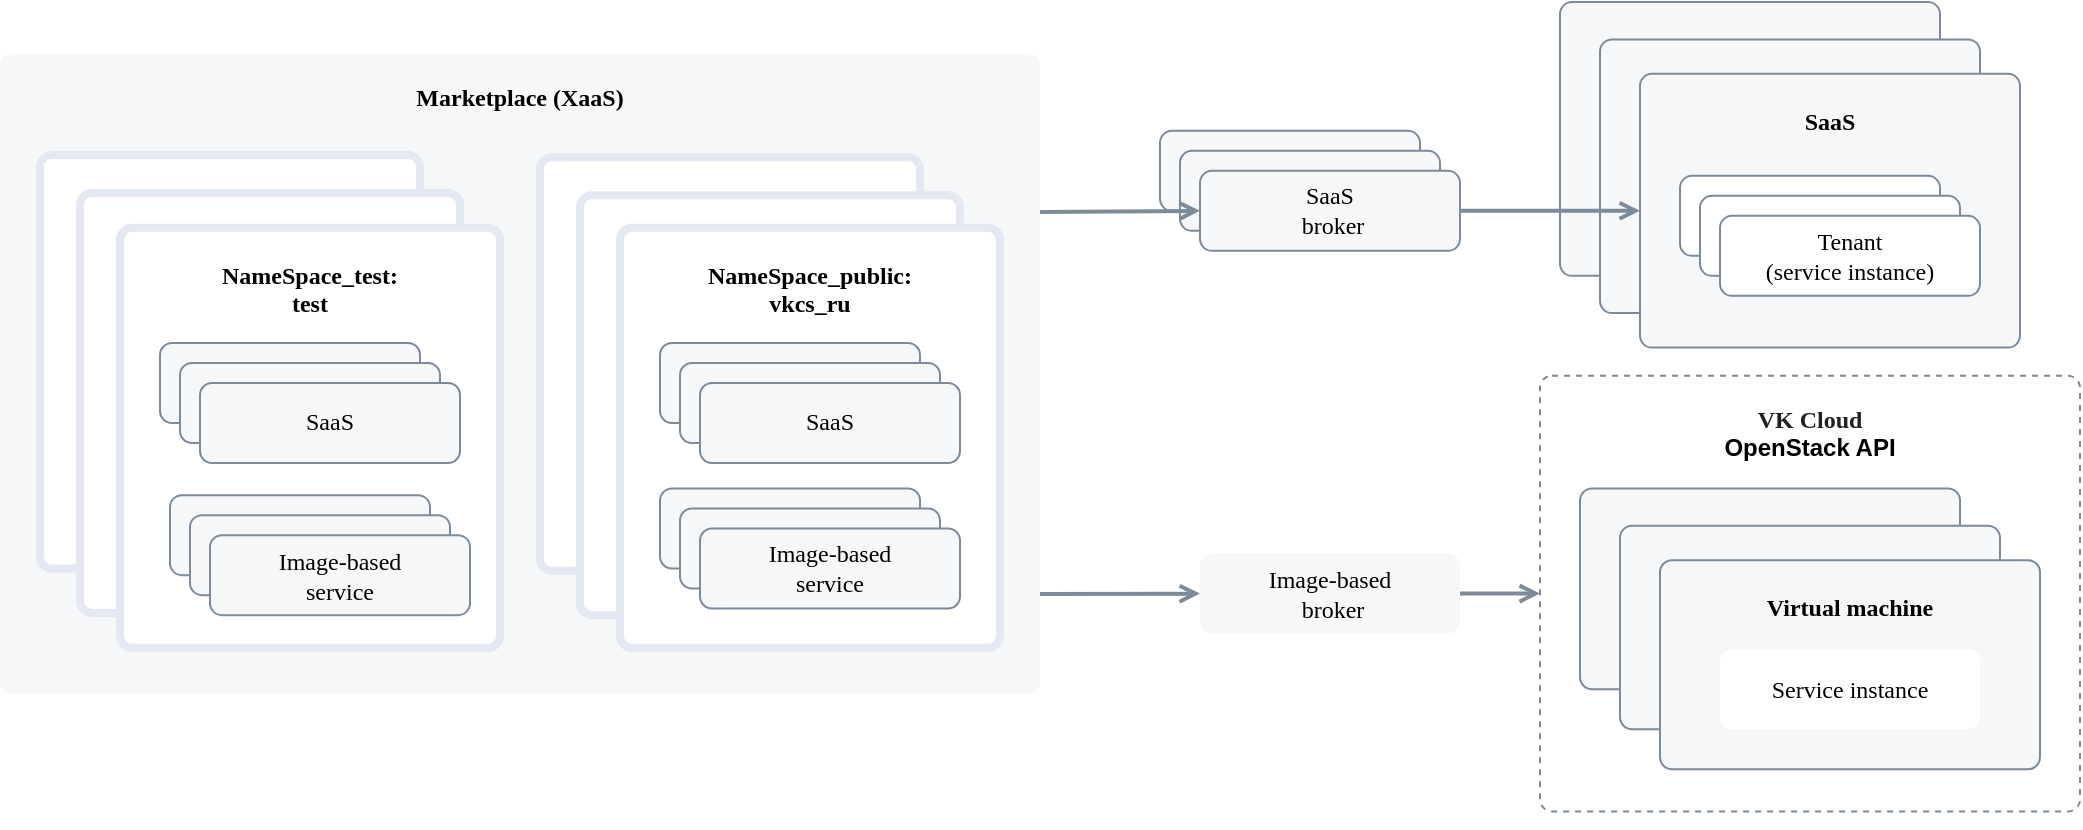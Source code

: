 <mxfile version="20.8.16" type="device"><diagram name="Page-1" id="weN6N_JddcUOKvEEjhio"><mxGraphModel dx="1863" dy="614" grid="1" gridSize="10" guides="1" tooltips="1" connect="1" arrows="1" fold="1" page="1" pageScale="1" pageWidth="827" pageHeight="1169" math="0" shadow="0"><root><mxCell id="0"/><mxCell id="1" parent="0"/><mxCell id="MGu1ScIIGh_p9XkJpd4j-3" value="Marketplace (XaaS)" style="rounded=1;whiteSpace=wrap;html=1;fontFamily=VK Sans Display;strokeColor=none;arcSize=12;fillColor=#F6F7F9;spacing=10;verticalAlign=top;spacingTop=0;spacingLeft=0;spacingBottom=0;fontStyle=1;arcSize=12;absoluteArcSize=1;" parent="1" vertex="1"><mxGeometry x="-120" y="50" width="520" height="320" as="geometry"/></mxCell><mxCell id="jSnHudsnJbq_M2-6_91R-19" value="" style="rounded=1;whiteSpace=wrap;html=1;fontFamily=VK Sans Display;strokeColor=#E3E8F2;arcSize=12;fillColor=#FFF;spacing=12;verticalAlign=top;spacingTop=0;strokeWidth=4;spacingLeft=0;spacingBottom=0;fontStyle=1;absoluteArcSize=1;" parent="1" vertex="1"><mxGeometry x="150" y="101.64" width="190" height="206.74" as="geometry"/></mxCell><mxCell id="jSnHudsnJbq_M2-6_91R-20" value="" style="rounded=1;whiteSpace=wrap;html=1;fontFamily=VK Sans Display;strokeColor=#E3E8F2;arcSize=12;fillColor=#FFF;spacing=12;verticalAlign=top;spacingTop=0;strokeWidth=4;spacingLeft=0;spacingBottom=0;fontStyle=1;absoluteArcSize=1;" parent="1" vertex="1"><mxGeometry x="170" y="120.57" width="190" height="210" as="geometry"/></mxCell><mxCell id="jSnHudsnJbq_M2-6_91R-9" value="" style="rounded=1;whiteSpace=wrap;html=1;fontFamily=VK Sans Display;strokeColor=#E3E8F2;arcSize=12;fillColor=#FFF;spacing=12;verticalAlign=top;spacingTop=0;strokeWidth=4;spacingLeft=0;spacingBottom=0;fontStyle=1;absoluteArcSize=1;" parent="1" vertex="1"><mxGeometry x="-100" y="100.54" width="190" height="206.74" as="geometry"/></mxCell><mxCell id="5gxf03-bFKtQioLLqrF9-21" value="VK Cloud&lt;br style=&quot;border-color: var(--border-color); color: rgb(0, 0, 0); font-family: Helvetica;&quot;&gt;&lt;span style=&quot;color: rgb(0, 0, 0); font-family: Helvetica;&quot;&gt;OpenStack API&lt;/span&gt;" style="rounded=1;whiteSpace=wrap;html=1;strokeColor=#7C8A9A;strokeWidth=1;fontColor=#212121;fillColor=none;dashed=1;fontFamily=VK Sans Display;verticalAlign=top;spacing=10;fontStyle=1;arcSize=12;absoluteArcSize=1;" parent="1" vertex="1"><mxGeometry x="650" y="210.9" width="270" height="217.82" as="geometry"/></mxCell><mxCell id="MGu1ScIIGh_p9XkJpd4j-54" value="" style="rounded=1;whiteSpace=wrap;html=1;fontFamily=VK Sans Display;strokeColor=#7C8A9A;arcsize=12;fillColor=#F6F7F9;spacing=0;spacingTop=12;spacingBottom=12;arcSize=12;absoluteArcSize=1;strokeWidth=1;verticalAlign=top;fontStyle=1" parent="1" vertex="1"><mxGeometry x="660" y="24.06" width="190" height="136.87" as="geometry"/></mxCell><mxCell id="MGu1ScIIGh_p9XkJpd4j-53" value="" style="rounded=1;whiteSpace=wrap;html=1;fontFamily=VK Sans Display;strokeColor=#7C8A9A;arcsize=12;fillColor=#F6F7F9;spacing=0;spacingTop=12;spacingBottom=12;arcSize=12;absoluteArcSize=1;strokeWidth=1;verticalAlign=top;fontStyle=1" parent="1" vertex="1"><mxGeometry x="680" y="42.69" width="190" height="136.87" as="geometry"/></mxCell><mxCell id="MGu1ScIIGh_p9XkJpd4j-20" value="&lt;font color=&quot;#212121&quot;&gt;Node 1&lt;/font&gt;" style="rounded=1;whiteSpace=wrap;html=1;fontFamily=VK Sans Display;strokeColor=#7C8A9A;arcsize=12;fillColor=#F6F7F9;spacing=0;spacingTop=12;spacingBottom=12;arcSize=12;absoluteArcSize=1;strokeWidth=1;" parent="1" vertex="1"><mxGeometry x="460" y="88.43" width="130" height="40" as="geometry"/></mxCell><mxCell id="MGu1ScIIGh_p9XkJpd4j-21" value="&lt;font color=&quot;#212121&quot;&gt;Node 1&lt;/font&gt;" style="rounded=1;whiteSpace=wrap;html=1;fontFamily=VK Sans Display;strokeColor=#7C8A9A;arcsize=12;fillColor=#F6F7F9;spacing=0;spacingTop=12;spacingBottom=12;arcSize=12;absoluteArcSize=1;strokeWidth=1;" parent="1" vertex="1"><mxGeometry x="470" y="98.43" width="130" height="40" as="geometry"/></mxCell><mxCell id="MGu1ScIIGh_p9XkJpd4j-22" value="SaaS&lt;br&gt;&amp;nbsp;broker" style="rounded=1;whiteSpace=wrap;html=1;fontFamily=VK Sans Display;strokeColor=#7C8A9A;arcsize=12;fillColor=#F6F7F9;spacing=0;spacingTop=12;spacingBottom=12;arcSize=12;absoluteArcSize=1;strokeWidth=1;" parent="1" vertex="1"><mxGeometry x="480" y="108.43" width="130" height="40" as="geometry"/></mxCell><mxCell id="MGu1ScIIGh_p9XkJpd4j-26" value="" style="endArrow=none;html=1;fontFamily=VK Sans Display;fontColor=#212121;rounded=0;strokeColor=#7C8A9A;endFill=0;strokeWidth=2;arcSize=8;startArrow=open;startFill=0;exitX=0;exitY=0.5;exitDx=0;exitDy=0;" parent="1" source="MGu1ScIIGh_p9XkJpd4j-22" edge="1"><mxGeometry width="50" height="50" relative="1" as="geometry"><mxPoint x="460" y="128.93" as="sourcePoint"/><mxPoint x="400" y="129" as="targetPoint"/></mxGeometry></mxCell><mxCell id="MGu1ScIIGh_p9XkJpd4j-27" value="SaaS" style="rounded=1;whiteSpace=wrap;html=1;fontFamily=VK Sans Display;strokeColor=#7C8A9A;arcsize=12;fillColor=#F6F7F9;spacing=0;spacingTop=12;spacingBottom=12;arcSize=12;absoluteArcSize=1;strokeWidth=1;verticalAlign=top;fontStyle=1" parent="1" vertex="1"><mxGeometry x="700" y="59.93" width="190" height="136.87" as="geometry"/></mxCell><mxCell id="MGu1ScIIGh_p9XkJpd4j-41" value="" style="endArrow=none;html=1;fontFamily=VK Sans Display;fontColor=#212121;rounded=0;strokeColor=#7C8A9A;endFill=0;strokeWidth=2;arcSize=8;startArrow=open;startFill=0;entryX=1;entryY=0.5;entryDx=0;entryDy=0;exitX=0;exitY=0.5;exitDx=0;exitDy=0;" parent="1" source="MGu1ScIIGh_p9XkJpd4j-27" target="MGu1ScIIGh_p9XkJpd4j-22" edge="1"><mxGeometry width="50" height="50" relative="1" as="geometry"><mxPoint x="680" y="127.87" as="sourcePoint"/><mxPoint x="600" y="133.93" as="targetPoint"/></mxGeometry></mxCell><mxCell id="MGu1ScIIGh_p9XkJpd4j-50" value="&lt;font color=&quot;#212121&quot;&gt;Node 1&lt;/font&gt;" style="rounded=1;whiteSpace=wrap;html=1;fontFamily=VK Sans Display;strokeColor=#7C8A9A;arcsize=12;fillColor=#FFFFFF;spacing=0;spacingTop=12;spacingBottom=12;arcSize=12;absoluteArcSize=1;strokeWidth=1;" parent="1" vertex="1"><mxGeometry x="720" y="110.93" width="130" height="40" as="geometry"/></mxCell><mxCell id="MGu1ScIIGh_p9XkJpd4j-51" value="&lt;font color=&quot;#212121&quot;&gt;Node 1&lt;/font&gt;" style="rounded=1;whiteSpace=wrap;html=1;fontFamily=VK Sans Display;strokeColor=#7C8A9A;arcsize=12;fillColor=#FFFFFF;spacing=0;spacingTop=12;spacingBottom=12;arcSize=12;absoluteArcSize=1;strokeWidth=1;" parent="1" vertex="1"><mxGeometry x="730" y="120.93" width="130" height="40" as="geometry"/></mxCell><mxCell id="MGu1ScIIGh_p9XkJpd4j-52" value="Tenant&lt;br&gt;(service instance)" style="rounded=1;whiteSpace=wrap;html=1;fontFamily=VK Sans Display;strokeColor=#7C8A9A;arcsize=12;fillColor=#FFFFFF;spacing=0;spacingTop=12;spacingBottom=12;arcSize=12;absoluteArcSize=1;strokeWidth=1;" parent="1" vertex="1"><mxGeometry x="740" y="130.93" width="130" height="40" as="geometry"/></mxCell><mxCell id="5gxf03-bFKtQioLLqrF9-1" value="Image-based&lt;br&gt;&amp;nbsp;broker" style="rounded=1;whiteSpace=wrap;html=1;fontFamily=VK Sans Display;strokeColor=none;arcsize=12;fillColor=#F6F7F9;spacing=0;spacingTop=12;spacingBottom=12;arcSize=12;absoluteArcSize=1;strokeWidth=1;" parent="1" vertex="1"><mxGeometry x="480" y="299.81" width="130" height="40" as="geometry"/></mxCell><mxCell id="5gxf03-bFKtQioLLqrF9-2" value="" style="endArrow=none;html=1;fontFamily=VK Sans Display;fontColor=#212121;rounded=0;strokeColor=#7C8A9A;endFill=0;strokeWidth=2;arcSize=8;startArrow=open;startFill=0;exitX=0;exitY=0.5;exitDx=0;exitDy=0;" parent="1" source="5gxf03-bFKtQioLLqrF9-1" edge="1"><mxGeometry width="50" height="50" relative="1" as="geometry"><mxPoint x="480" y="390.86" as="sourcePoint"/><mxPoint x="400" y="320" as="targetPoint"/></mxGeometry></mxCell><mxCell id="5gxf03-bFKtQioLLqrF9-8" value="" style="endArrow=none;html=1;fontFamily=VK Sans Display;fontColor=#212121;rounded=0;strokeColor=#7C8A9A;endFill=0;strokeWidth=2;arcSize=8;startArrow=open;startFill=0;entryX=1;entryY=0.5;entryDx=0;entryDy=0;exitX=0;exitY=0.5;exitDx=0;exitDy=0;" parent="1" source="5gxf03-bFKtQioLLqrF9-21" target="5gxf03-bFKtQioLLqrF9-1" edge="1"><mxGeometry width="50" height="50" relative="1" as="geometry"><mxPoint x="640" y="330" as="sourcePoint"/><mxPoint x="600" y="340.18" as="targetPoint"/></mxGeometry></mxCell><mxCell id="5gxf03-bFKtQioLLqrF9-15" value="" style="rounded=1;whiteSpace=wrap;html=1;fontFamily=VK Sans Display;strokeColor=#7C8A9A;arcsize=12;fillColor=#F6F7F9;spacing=0;spacingTop=12;spacingBottom=12;arcSize=12;absoluteArcSize=1;strokeWidth=1;verticalAlign=top;fontStyle=1" parent="1" vertex="1"><mxGeometry x="670" y="267.28" width="190" height="100.39" as="geometry"/></mxCell><mxCell id="5gxf03-bFKtQioLLqrF9-16" value="" style="rounded=1;whiteSpace=wrap;html=1;fontFamily=VK Sans Display;strokeColor=#7C8A9A;arcsize=12;fillColor=#F6F7F9;spacing=0;spacingTop=12;spacingBottom=12;arcSize=12;absoluteArcSize=1;strokeWidth=1;verticalAlign=top;fontStyle=1" parent="1" vertex="1"><mxGeometry x="690" y="285.91" width="190" height="101.76" as="geometry"/></mxCell><mxCell id="5gxf03-bFKtQioLLqrF9-17" value="Virtual machine" style="rounded=1;whiteSpace=wrap;html=1;fontFamily=VK Sans Display;strokeColor=#7C8A9A;arcsize=12;fillColor=#F6F7F9;spacing=0;spacingTop=12;spacingBottom=12;arcSize=12;absoluteArcSize=1;strokeWidth=1;verticalAlign=top;fontStyle=1" parent="1" vertex="1"><mxGeometry x="710" y="303.15" width="190" height="104.52" as="geometry"/></mxCell><mxCell id="5gxf03-bFKtQioLLqrF9-20" value="Service instance" style="rounded=1;whiteSpace=wrap;html=1;fontFamily=VK Sans Display;strokeColor=none;arcsize=12;fillColor=#FFFFFF;spacing=0;spacingTop=12;spacingBottom=12;arcSize=12;absoluteArcSize=1;strokeWidth=1;" parent="1" vertex="1"><mxGeometry x="740" y="347.67" width="130" height="40" as="geometry"/></mxCell><mxCell id="5gxf03-bFKtQioLLqrF9-22" style="edgeStyle=orthogonalEdgeStyle;rounded=0;orthogonalLoop=1;jettySize=auto;html=1;exitX=0.5;exitY=1;exitDx=0;exitDy=0;" parent="1" edge="1"><mxGeometry relative="1" as="geometry"><mxPoint x="785" y="427.67" as="sourcePoint"/><mxPoint x="785" y="427.67" as="targetPoint"/></mxGeometry></mxCell><mxCell id="jSnHudsnJbq_M2-6_91R-8" value="" style="rounded=1;whiteSpace=wrap;html=1;fontFamily=VK Sans Display;strokeColor=#E3E8F2;arcSize=12;fillColor=#FFF;spacing=12;verticalAlign=top;spacingTop=0;strokeWidth=4;spacingLeft=0;spacingBottom=0;fontStyle=1;absoluteArcSize=1;" parent="1" vertex="1"><mxGeometry x="-80" y="119.47" width="190" height="210" as="geometry"/></mxCell><mxCell id="jSnHudsnJbq_M2-6_91R-1" value="NameSpace_test:&lt;br&gt;test" style="rounded=1;whiteSpace=wrap;html=1;fontFamily=VK Sans Display;strokeColor=#E3E8F2;arcSize=12;fillColor=#FFF;spacing=12;verticalAlign=top;spacingTop=0;strokeWidth=4;spacingLeft=0;spacingBottom=0;fontStyle=1;absoluteArcSize=1;" parent="1" vertex="1"><mxGeometry x="-60" y="136.91" width="190" height="210" as="geometry"/></mxCell><mxCell id="jSnHudsnJbq_M2-6_91R-2" value="&lt;font color=&quot;#212121&quot;&gt;Node 1&lt;/font&gt;" style="rounded=1;whiteSpace=wrap;html=1;fontFamily=VK Sans Display;strokeColor=#7C8A9A;arcsize=12;fillColor=#F6F7F9;spacing=0;spacingTop=12;spacingBottom=12;arcSize=12;absoluteArcSize=1;strokeWidth=1;" parent="1" vertex="1"><mxGeometry x="-40" y="194.47" width="130" height="40" as="geometry"/></mxCell><mxCell id="jSnHudsnJbq_M2-6_91R-3" value="&lt;font color=&quot;#212121&quot;&gt;Node 1&lt;/font&gt;" style="rounded=1;whiteSpace=wrap;html=1;fontFamily=VK Sans Display;strokeColor=#7C8A9A;arcsize=12;fillColor=#F6F7F9;spacing=0;spacingTop=12;spacingBottom=12;arcSize=12;absoluteArcSize=1;strokeWidth=1;" parent="1" vertex="1"><mxGeometry x="-30" y="204.47" width="130" height="40" as="geometry"/></mxCell><mxCell id="jSnHudsnJbq_M2-6_91R-4" value="SaaS" style="rounded=1;whiteSpace=wrap;html=1;fontFamily=VK Sans Display;strokeColor=#7C8A9A;arcsize=12;fillColor=#F6F7F9;spacing=0;spacingTop=12;spacingBottom=12;arcSize=12;absoluteArcSize=1;strokeWidth=1;" parent="1" vertex="1"><mxGeometry x="-20" y="214.47" width="130" height="40" as="geometry"/></mxCell><mxCell id="jSnHudsnJbq_M2-6_91R-5" value="&lt;font color=&quot;#212121&quot;&gt;Node 1&lt;/font&gt;" style="rounded=1;whiteSpace=wrap;html=1;fontFamily=VK Sans Display;strokeColor=#7C8A9A;arcsize=12;fillColor=#F6F7F9;spacing=0;spacingTop=12;spacingBottom=12;arcSize=12;absoluteArcSize=1;strokeWidth=1;" parent="1" vertex="1"><mxGeometry x="-35" y="270.57" width="130" height="40" as="geometry"/></mxCell><mxCell id="jSnHudsnJbq_M2-6_91R-6" value="&lt;font color=&quot;#212121&quot;&gt;Node 1&lt;/font&gt;" style="rounded=1;whiteSpace=wrap;html=1;fontFamily=VK Sans Display;strokeColor=#7C8A9A;arcsize=12;fillColor=#F6F7F9;spacing=0;spacingTop=12;spacingBottom=12;arcSize=12;absoluteArcSize=1;strokeWidth=1;" parent="1" vertex="1"><mxGeometry x="-25" y="280.57" width="130" height="40" as="geometry"/></mxCell><mxCell id="jSnHudsnJbq_M2-6_91R-7" value="Image-based &lt;br&gt;service" style="rounded=1;whiteSpace=wrap;html=1;fontFamily=VK Sans Display;strokeColor=#7C8A9A;arcsize=12;fillColor=#F6F7F9;spacing=0;spacingTop=12;spacingBottom=12;arcSize=12;absoluteArcSize=1;strokeWidth=1;" parent="1" vertex="1"><mxGeometry x="-15" y="290.57" width="130" height="40" as="geometry"/></mxCell><mxCell id="jSnHudsnJbq_M2-6_91R-10" value="NameSpace_public:&lt;br&gt;vkcs_ru" style="rounded=1;whiteSpace=wrap;html=1;fontFamily=VK Sans Display;strokeColor=#E3E8F2;arcSize=12;fillColor=#FFF;spacing=12;verticalAlign=top;spacingTop=0;strokeWidth=4;spacingLeft=0;spacingBottom=0;fontStyle=1;absoluteArcSize=1;" parent="1" vertex="1"><mxGeometry x="190" y="136.91" width="190" height="210" as="geometry"/></mxCell><mxCell id="jSnHudsnJbq_M2-6_91R-11" value="&lt;font color=&quot;#212121&quot;&gt;Node 1&lt;/font&gt;" style="rounded=1;whiteSpace=wrap;html=1;fontFamily=VK Sans Display;strokeColor=#7C8A9A;arcsize=12;fillColor=#F6F7F9;spacing=0;spacingTop=12;spacingBottom=12;arcSize=12;absoluteArcSize=1;strokeWidth=1;" parent="1" vertex="1"><mxGeometry x="210" y="194.47" width="130" height="40" as="geometry"/></mxCell><mxCell id="jSnHudsnJbq_M2-6_91R-12" value="&lt;font color=&quot;#212121&quot;&gt;Node 1&lt;/font&gt;" style="rounded=1;whiteSpace=wrap;html=1;fontFamily=VK Sans Display;strokeColor=#7C8A9A;arcsize=12;fillColor=#F6F7F9;spacing=0;spacingTop=12;spacingBottom=12;arcSize=12;absoluteArcSize=1;strokeWidth=1;" parent="1" vertex="1"><mxGeometry x="220" y="204.47" width="130" height="40" as="geometry"/></mxCell><mxCell id="jSnHudsnJbq_M2-6_91R-13" value="SaaS" style="rounded=1;whiteSpace=wrap;html=1;fontFamily=VK Sans Display;strokeColor=#7C8A9A;arcsize=12;fillColor=#F6F7F9;spacing=0;spacingTop=12;spacingBottom=12;arcSize=12;absoluteArcSize=1;strokeWidth=1;" parent="1" vertex="1"><mxGeometry x="230" y="214.47" width="130" height="40" as="geometry"/></mxCell><mxCell id="jSnHudsnJbq_M2-6_91R-14" value="&lt;font color=&quot;#212121&quot;&gt;Node 1&lt;/font&gt;" style="rounded=1;whiteSpace=wrap;html=1;fontFamily=VK Sans Display;strokeColor=#7C8A9A;arcsize=12;fillColor=#F6F7F9;spacing=0;spacingTop=12;spacingBottom=12;arcSize=12;absoluteArcSize=1;strokeWidth=1;" parent="1" vertex="1"><mxGeometry x="210" y="267.28" width="130" height="40" as="geometry"/></mxCell><mxCell id="jSnHudsnJbq_M2-6_91R-15" value="&lt;font color=&quot;#212121&quot;&gt;Node 1&lt;/font&gt;" style="rounded=1;whiteSpace=wrap;html=1;fontFamily=VK Sans Display;strokeColor=#7C8A9A;arcsize=12;fillColor=#F6F7F9;spacing=0;spacingTop=12;spacingBottom=12;arcSize=12;absoluteArcSize=1;strokeWidth=1;" parent="1" vertex="1"><mxGeometry x="220" y="277.28" width="130" height="40" as="geometry"/></mxCell><mxCell id="jSnHudsnJbq_M2-6_91R-16" value="Image-based &lt;br&gt;service" style="rounded=1;whiteSpace=wrap;html=1;fontFamily=VK Sans Display;strokeColor=#7C8A9A;arcsize=12;fillColor=#F6F7F9;spacing=0;spacingTop=12;spacingBottom=12;arcSize=12;absoluteArcSize=1;strokeWidth=1;" parent="1" vertex="1"><mxGeometry x="230" y="287.28" width="130" height="40" as="geometry"/></mxCell></root></mxGraphModel></diagram></mxfile>
